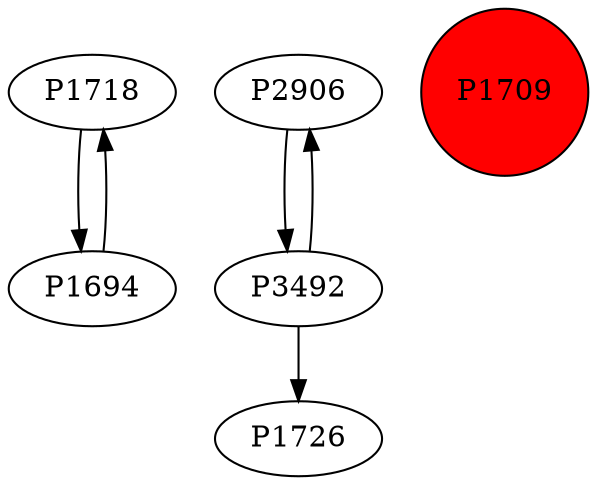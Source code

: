 digraph {
	P1718 -> P1694
	P2906 -> P3492
	P3492 -> P2906
	P3492 -> P1726
	P1694 -> P1718
	P1709 [shape=circle]
	P1709 [style=filled]
	P1709 [fillcolor=red]
}